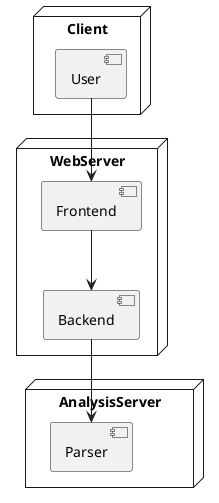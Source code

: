 @startuml
' Deployment Diagram for UML Designer AI
node Client {
  [User]
}
node WebServer {
  [Frontend]
  [Backend]
}
node AnalysisServer {
  [Parser]
}
[User] --> [Frontend]
[Frontend] --> [Backend]
[Backend] --> [Parser]
@enduml